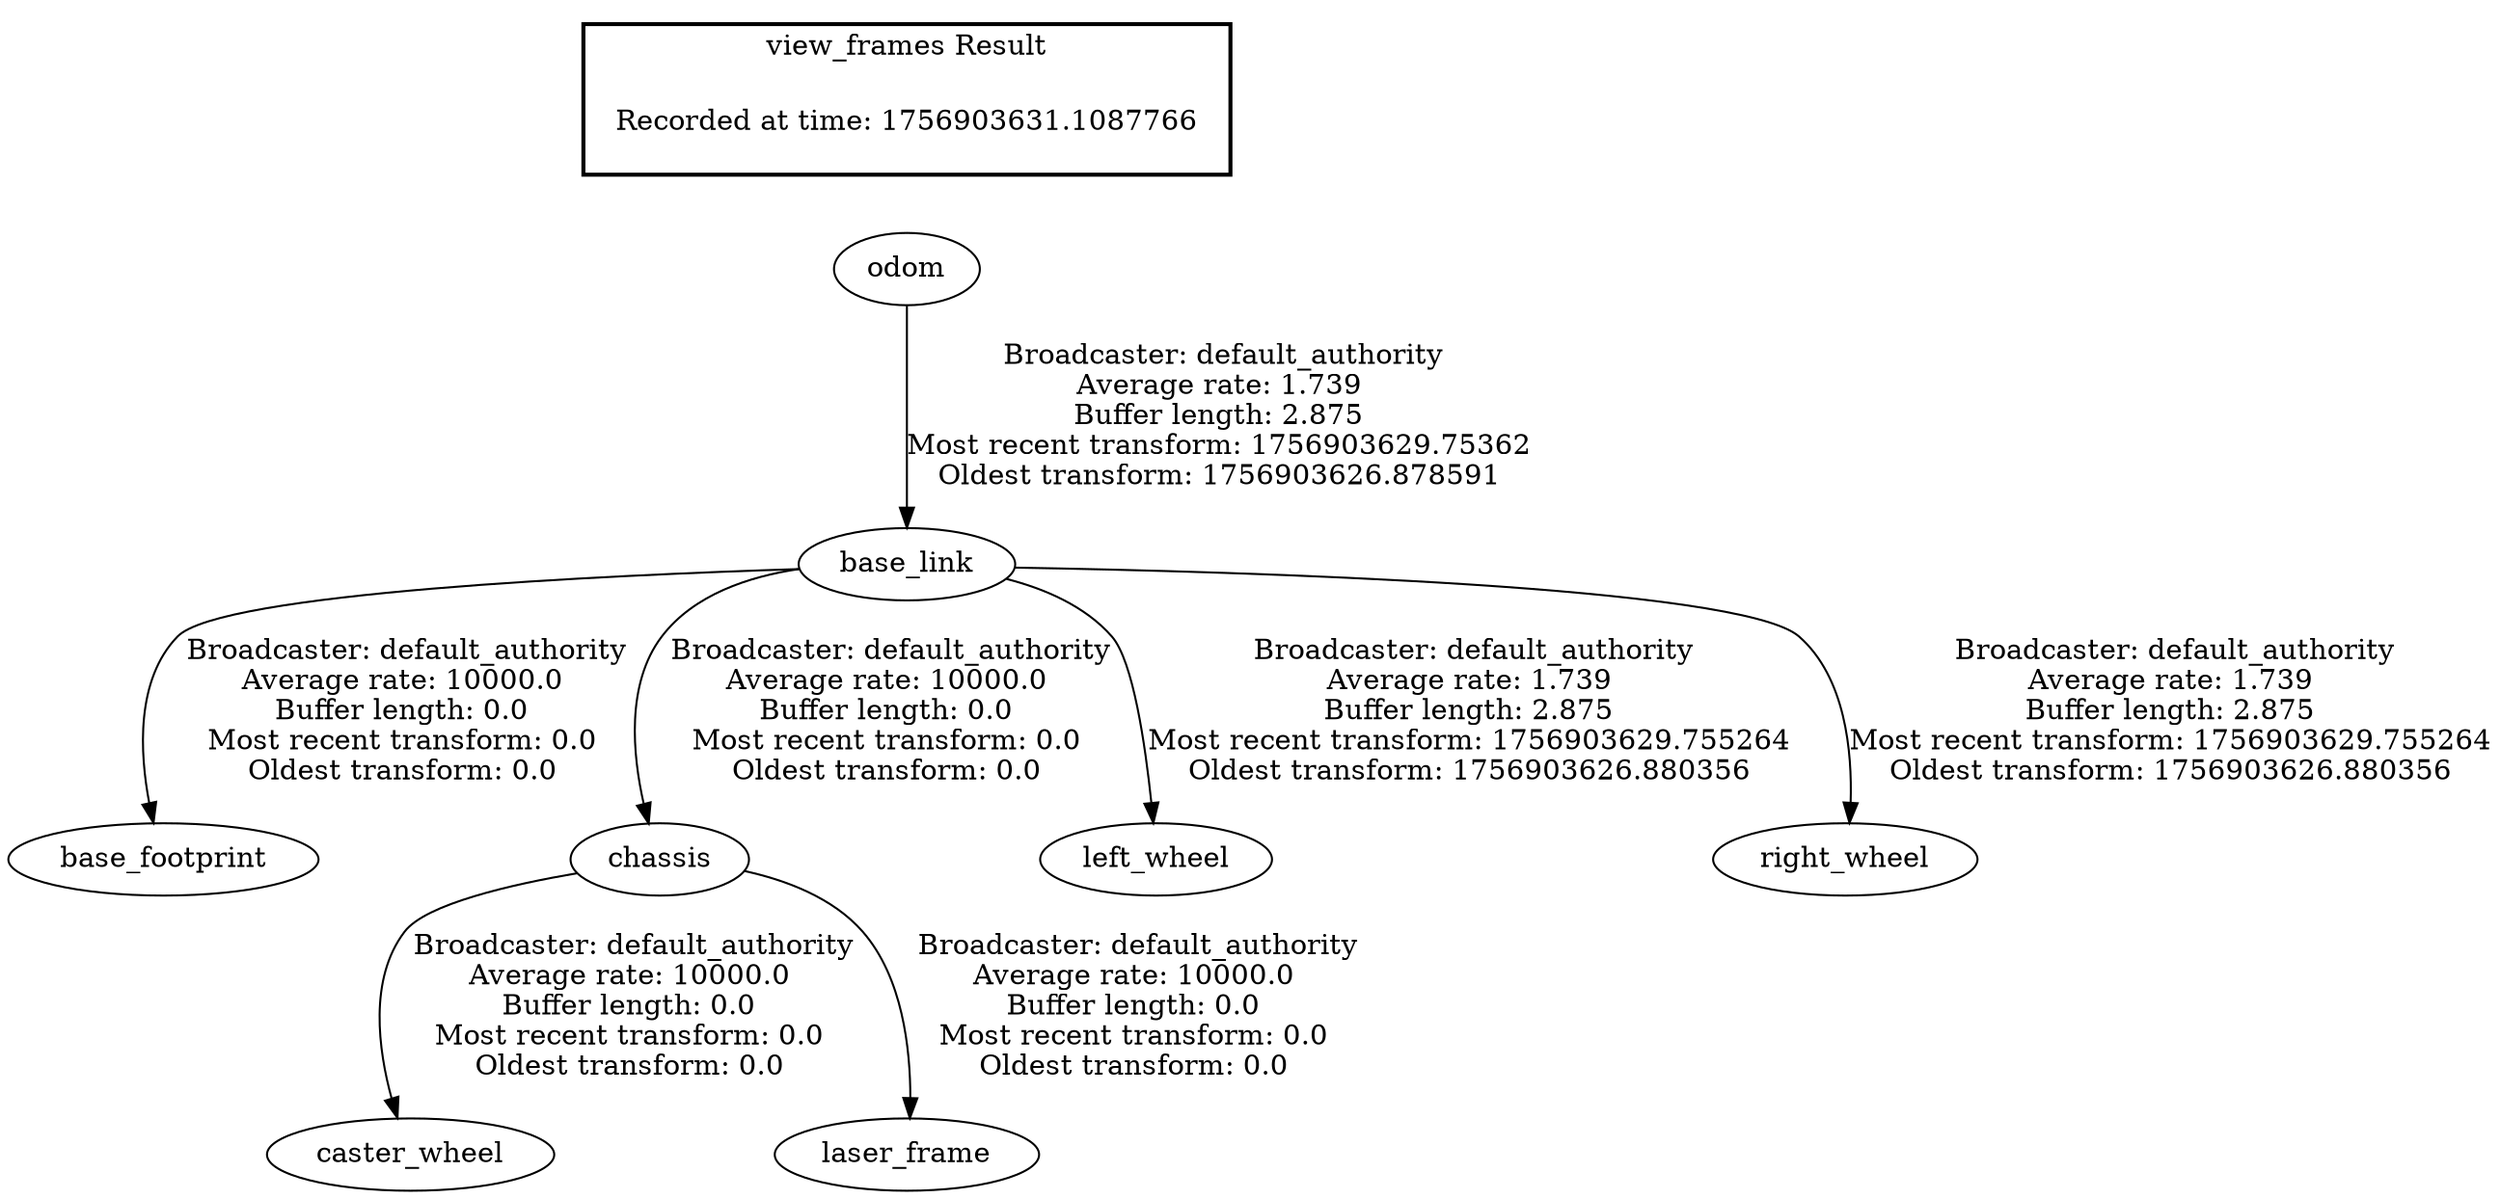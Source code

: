 digraph G {
"base_link" -> "base_footprint"[label=" Broadcaster: default_authority\nAverage rate: 10000.0\nBuffer length: 0.0\nMost recent transform: 0.0\nOldest transform: 0.0\n"];
"odom" -> "base_link"[label=" Broadcaster: default_authority\nAverage rate: 1.739\nBuffer length: 2.875\nMost recent transform: 1756903629.75362\nOldest transform: 1756903626.878591\n"];
"chassis" -> "caster_wheel"[label=" Broadcaster: default_authority\nAverage rate: 10000.0\nBuffer length: 0.0\nMost recent transform: 0.0\nOldest transform: 0.0\n"];
"base_link" -> "chassis"[label=" Broadcaster: default_authority\nAverage rate: 10000.0\nBuffer length: 0.0\nMost recent transform: 0.0\nOldest transform: 0.0\n"];
"chassis" -> "laser_frame"[label=" Broadcaster: default_authority\nAverage rate: 10000.0\nBuffer length: 0.0\nMost recent transform: 0.0\nOldest transform: 0.0\n"];
"base_link" -> "left_wheel"[label=" Broadcaster: default_authority\nAverage rate: 1.739\nBuffer length: 2.875\nMost recent transform: 1756903629.755264\nOldest transform: 1756903626.880356\n"];
"base_link" -> "right_wheel"[label=" Broadcaster: default_authority\nAverage rate: 1.739\nBuffer length: 2.875\nMost recent transform: 1756903629.755264\nOldest transform: 1756903626.880356\n"];
edge [style=invis];
 subgraph cluster_legend { style=bold; color=black; label ="view_frames Result";
"Recorded at time: 1756903631.1087766"[ shape=plaintext ] ;
}->"odom";
}